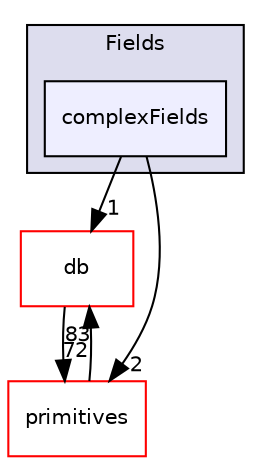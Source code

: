 digraph "src/OpenFOAM/fields/Fields/complexFields" {
  bgcolor=transparent;
  compound=true
  node [ fontsize="10", fontname="Helvetica"];
  edge [ labelfontsize="10", labelfontname="Helvetica"];
  subgraph clusterdir_7d364942a13d3ce50f6681364b448a98 {
    graph [ bgcolor="#ddddee", pencolor="black", label="Fields" fontname="Helvetica", fontsize="10", URL="dir_7d364942a13d3ce50f6681364b448a98.html"]
  dir_2eb40661b4ce75a33c216361978e6743 [shape=box, label="complexFields", style="filled", fillcolor="#eeeeff", pencolor="black", URL="dir_2eb40661b4ce75a33c216361978e6743.html"];
  }
  dir_63c634f7a7cfd679ac26c67fb30fc32f [shape=box label="db" color="red" URL="dir_63c634f7a7cfd679ac26c67fb30fc32f.html"];
  dir_3e50f45338116b169052b428016851aa [shape=box label="primitives" color="red" URL="dir_3e50f45338116b169052b428016851aa.html"];
  dir_2eb40661b4ce75a33c216361978e6743->dir_63c634f7a7cfd679ac26c67fb30fc32f [headlabel="1", labeldistance=1.5 headhref="dir_002038_001952.html"];
  dir_2eb40661b4ce75a33c216361978e6743->dir_3e50f45338116b169052b428016851aa [headlabel="2", labeldistance=1.5 headhref="dir_002038_002324.html"];
  dir_63c634f7a7cfd679ac26c67fb30fc32f->dir_3e50f45338116b169052b428016851aa [headlabel="72", labeldistance=1.5 headhref="dir_001952_002324.html"];
  dir_3e50f45338116b169052b428016851aa->dir_63c634f7a7cfd679ac26c67fb30fc32f [headlabel="83", labeldistance=1.5 headhref="dir_002324_001952.html"];
}
